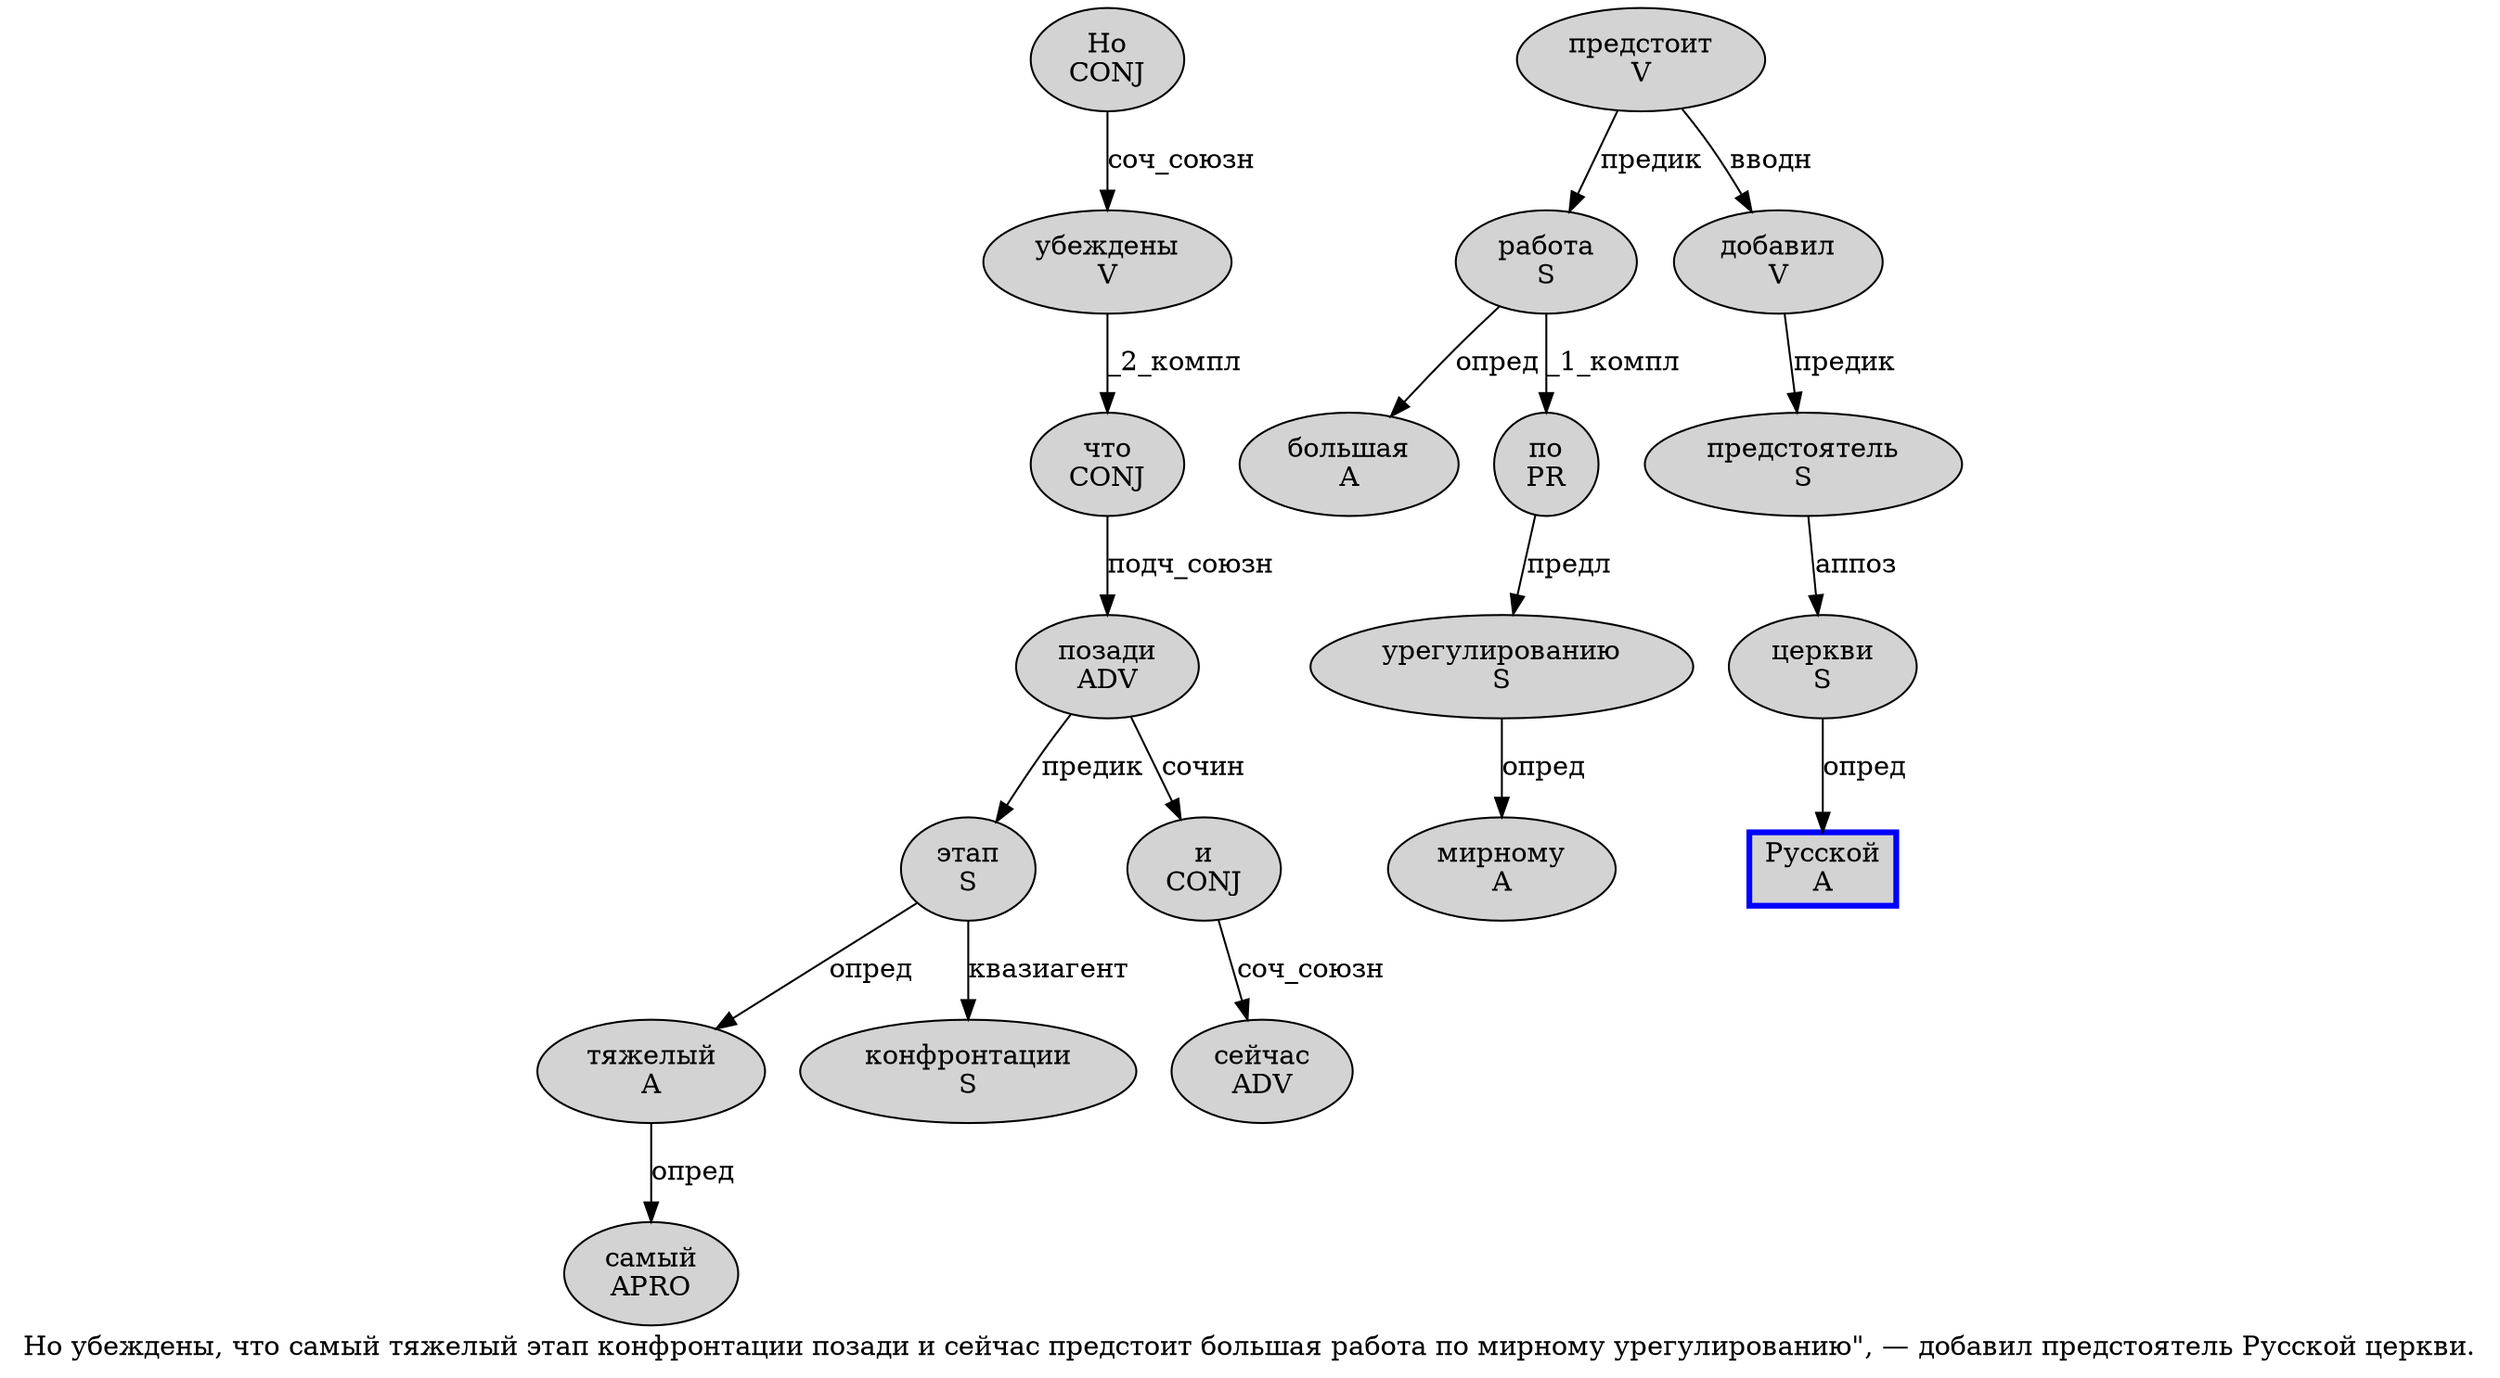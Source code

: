 digraph SENTENCE_1580 {
	graph [label="Но убеждены, что самый тяжелый этап конфронтации позади и сейчас предстоит большая работа по мирному урегулированию\", — добавил предстоятель Русской церкви."]
	node [style=filled]
		0 [label="Но
CONJ" color="" fillcolor=lightgray penwidth=1 shape=ellipse]
		1 [label="убеждены
V" color="" fillcolor=lightgray penwidth=1 shape=ellipse]
		3 [label="что
CONJ" color="" fillcolor=lightgray penwidth=1 shape=ellipse]
		4 [label="самый
APRO" color="" fillcolor=lightgray penwidth=1 shape=ellipse]
		5 [label="тяжелый
A" color="" fillcolor=lightgray penwidth=1 shape=ellipse]
		6 [label="этап
S" color="" fillcolor=lightgray penwidth=1 shape=ellipse]
		7 [label="конфронтации
S" color="" fillcolor=lightgray penwidth=1 shape=ellipse]
		8 [label="позади
ADV" color="" fillcolor=lightgray penwidth=1 shape=ellipse]
		9 [label="и
CONJ" color="" fillcolor=lightgray penwidth=1 shape=ellipse]
		10 [label="сейчас
ADV" color="" fillcolor=lightgray penwidth=1 shape=ellipse]
		11 [label="предстоит
V" color="" fillcolor=lightgray penwidth=1 shape=ellipse]
		12 [label="большая
A" color="" fillcolor=lightgray penwidth=1 shape=ellipse]
		13 [label="работа
S" color="" fillcolor=lightgray penwidth=1 shape=ellipse]
		14 [label="по
PR" color="" fillcolor=lightgray penwidth=1 shape=ellipse]
		15 [label="мирному
A" color="" fillcolor=lightgray penwidth=1 shape=ellipse]
		16 [label="урегулированию
S" color="" fillcolor=lightgray penwidth=1 shape=ellipse]
		20 [label="добавил
V" color="" fillcolor=lightgray penwidth=1 shape=ellipse]
		21 [label="предстоятель
S" color="" fillcolor=lightgray penwidth=1 shape=ellipse]
		22 [label="Русской
A" color=blue fillcolor=lightgray penwidth=3 shape=box]
		23 [label="церкви
S" color="" fillcolor=lightgray penwidth=1 shape=ellipse]
			6 -> 5 [label="опред"]
			6 -> 7 [label="квазиагент"]
			1 -> 3 [label="_2_компл"]
			9 -> 10 [label="соч_союзн"]
			21 -> 23 [label="аппоз"]
			5 -> 4 [label="опред"]
			13 -> 12 [label="опред"]
			13 -> 14 [label="_1_компл"]
			8 -> 6 [label="предик"]
			8 -> 9 [label="сочин"]
			3 -> 8 [label="подч_союзн"]
			20 -> 21 [label="предик"]
			0 -> 1 [label="соч_союзн"]
			23 -> 22 [label="опред"]
			14 -> 16 [label="предл"]
			16 -> 15 [label="опред"]
			11 -> 13 [label="предик"]
			11 -> 20 [label="вводн"]
}